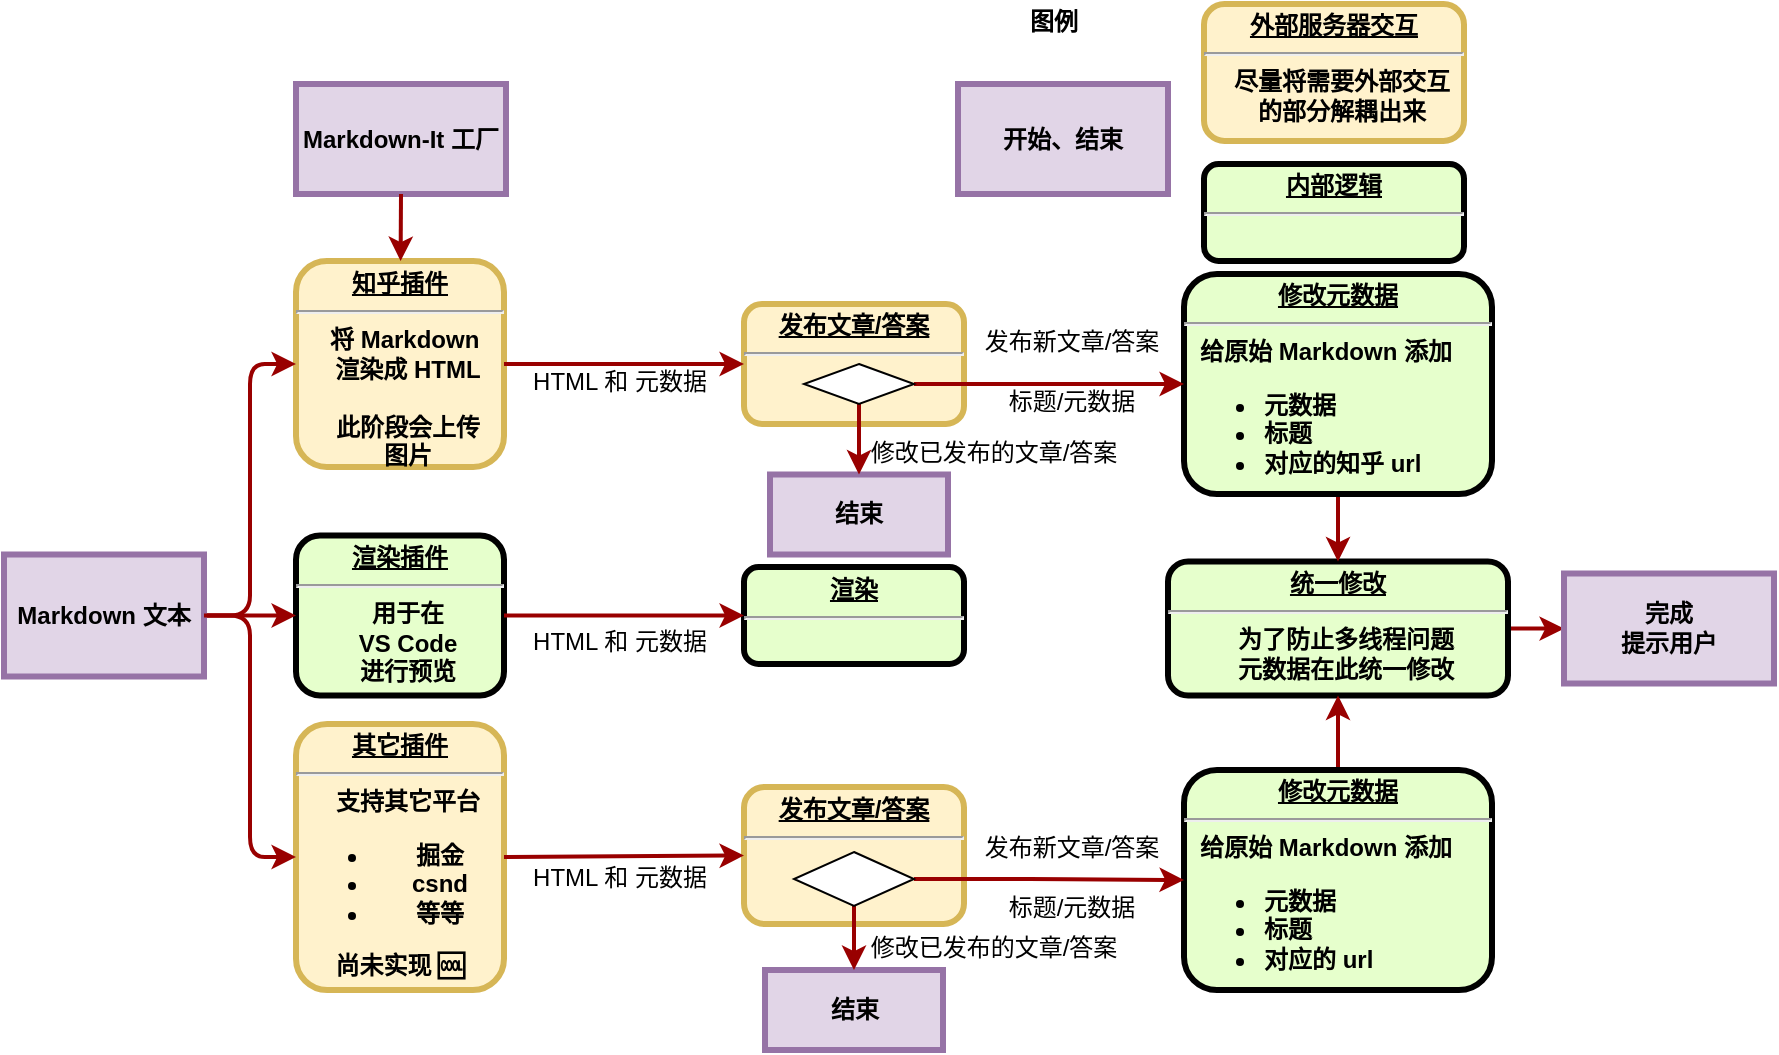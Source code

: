 <mxfile version="14.9.6" type="device" pages="3"><diagram name="WPL/s flow" id="c7558073-3199-34d8-9f00-42111426c3f3"><mxGraphModel dx="981" dy="574" grid="1" gridSize="10" guides="1" tooltips="1" connect="1" arrows="1" fold="1" page="1" pageScale="1" pageWidth="826" pageHeight="1169" background="none" math="0" shadow="0"><root><mxCell id="0"/><mxCell id="1" parent="0"/><mxCell id="2" value="&lt;p style=&quot;margin: 0px ; margin-top: 4px ; text-align: center ; text-decoration: underline&quot;&gt;&lt;strong&gt;知乎插件&lt;/strong&gt;&lt;/p&gt;&lt;hr&gt;&lt;p style=&quot;margin: 0px ; margin-left: 8px&quot;&gt;将 Markdown&amp;nbsp;&lt;/p&gt;&lt;p style=&quot;margin: 0px ; margin-left: 8px&quot;&gt;渲染成 HTML&lt;/p&gt;&lt;p style=&quot;margin: 0px ; margin-left: 8px&quot;&gt;&lt;br&gt;&lt;/p&gt;&lt;p style=&quot;margin: 0px ; margin-left: 8px&quot;&gt;此阶段会上传&lt;/p&gt;&lt;p style=&quot;margin: 0px ; margin-left: 8px&quot;&gt;图片&lt;/p&gt;" style="verticalAlign=middle;align=center;overflow=fill;fontSize=12;fontFamily=Helvetica;html=1;rounded=1;fontStyle=1;strokeWidth=3;fillColor=#fff2cc;strokeColor=#d6b656;" parent="1" vertex="1"><mxGeometry x="236" y="218.5" width="104" height="103" as="geometry"/></mxCell><mxCell id="6" value="&lt;p style=&quot;margin: 0px ; margin-top: 4px ; text-align: center ; text-decoration: underline&quot;&gt;发布文章/答案&lt;/p&gt;&lt;hr&gt;&lt;p style=&quot;margin: 0px ; margin-left: 8px&quot;&gt;&lt;br&gt;&lt;/p&gt;" style="verticalAlign=middle;align=center;overflow=fill;fontSize=12;fontFamily=Helvetica;html=1;rounded=1;fontStyle=1;strokeWidth=3;fillColor=#fff2cc;strokeColor=#d6b656;" parent="1" vertex="1"><mxGeometry x="460" y="240" width="110" height="60" as="geometry"/></mxCell><mxCell id="8oTUPp8r7FNfOzQBc3mZ-105" value="" style="edgeStyle=orthogonalEdgeStyle;rounded=1;orthogonalLoop=1;jettySize=auto;html=1;strokeColor=#990000;strokeWidth=2;" edge="1" parent="1" source="8" target="8oTUPp8r7FNfOzQBc3mZ-104"><mxGeometry relative="1" as="geometry"/></mxCell><mxCell id="8" value="&lt;p style=&quot;margin: 0px ; margin-top: 4px ; text-align: center ; text-decoration: underline&quot;&gt;&lt;strong&gt;统一修改&lt;/strong&gt;&lt;/p&gt;&lt;hr&gt;&lt;p style=&quot;margin: 0px ; margin-left: 8px&quot;&gt;为了防止多线程问题&lt;/p&gt;&lt;p style=&quot;margin: 0px ; margin-left: 8px&quot;&gt;元数据在此统一修改&lt;/p&gt;" style="verticalAlign=middle;align=center;overflow=fill;fontSize=12;fontFamily=Helvetica;html=1;rounded=1;fontStyle=1;strokeWidth=3;fillColor=#E6FFCC" parent="1" vertex="1"><mxGeometry x="672" y="368.75" width="170" height="67" as="geometry"/></mxCell><mxCell id="14" value="Markdown-It 工厂" style="whiteSpace=wrap;align=center;verticalAlign=middle;fontStyle=1;strokeWidth=3;fillColor=#e1d5e7;strokeColor=#9673a6;" parent="1" vertex="1"><mxGeometry x="236" y="130" width="105" height="55" as="geometry"/></mxCell><mxCell id="15" value="结束" style="whiteSpace=wrap;align=center;verticalAlign=middle;fontStyle=1;strokeWidth=3;fillColor=#e1d5e7;strokeColor=#9673a6;" parent="1" vertex="1"><mxGeometry x="473" y="325.25" width="89" height="40" as="geometry"/></mxCell><mxCell id="36" value="" style="edgeStyle=none;noEdgeStyle=1;strokeColor=#990000;strokeWidth=2;exitX=0.5;exitY=1;exitDx=0;exitDy=0;" parent="1" source="14" target="2" edge="1"><mxGeometry width="100" height="100" relative="1" as="geometry"><mxPoint x="291" y="137" as="sourcePoint"/><mxPoint x="120" y="101" as="targetPoint"/></mxGeometry></mxCell><mxCell id="64" value="HTML 和 元数据" style="text;spacingTop=-5;align=center" parent="1" vertex="1"><mxGeometry x="383.0" y="270.0" width="30" height="20" as="geometry"/></mxCell><mxCell id="LNUQcS5lSo0pvoZ85k0o-97" value="" style="edgeStyle=none;noEdgeStyle=1;strokeColor=#990000;strokeWidth=2;exitX=1;exitY=0.5;exitDx=0;exitDy=0;entryX=0;entryY=0.5;entryDx=0;entryDy=0;" edge="1" parent="1" source="2" target="6"><mxGeometry width="100" height="100" relative="1" as="geometry"><mxPoint x="301" y="147" as="sourcePoint"/><mxPoint x="301" y="197" as="targetPoint"/></mxGeometry></mxCell><mxCell id="8oTUPp8r7FNfOzQBc3mZ-96" value="" style="edgeStyle=orthogonalEdgeStyle;rounded=1;orthogonalLoop=1;jettySize=auto;html=1;strokeColor=#990000;strokeWidth=2;" edge="1" parent="1" source="LNUQcS5lSo0pvoZ85k0o-100" target="8"><mxGeometry relative="1" as="geometry"/></mxCell><mxCell id="LNUQcS5lSo0pvoZ85k0o-100" value="&lt;p style=&quot;margin: 0px ; margin-top: 4px ; text-align: center ; text-decoration: underline&quot;&gt;&lt;strong&gt;修改元数据&lt;/strong&gt;&lt;/p&gt;&lt;hr&gt;&lt;p style=&quot;text-align: left ; margin: 0px 0px 0px 8px&quot;&gt;给原始 Markdown 添加&lt;/p&gt;&lt;p style=&quot;margin: 0px 0px 0px 8px&quot;&gt;&lt;/p&gt;&lt;ul&gt;&lt;li style=&quot;text-align: left&quot;&gt;元数据&lt;/li&gt;&lt;li style=&quot;text-align: left&quot;&gt;标题&lt;/li&gt;&lt;li style=&quot;text-align: left&quot;&gt;对应的知乎 url&lt;/li&gt;&lt;/ul&gt;&lt;p&gt;&lt;/p&gt;" style="verticalAlign=middle;align=center;overflow=fill;fontSize=12;fontFamily=Helvetica;html=1;rounded=1;fontStyle=1;strokeWidth=3;fillColor=#E6FFCC" vertex="1" parent="1"><mxGeometry x="680" y="225" width="154" height="110" as="geometry"/></mxCell><mxCell id="LNUQcS5lSo0pvoZ85k0o-101" value="修改已发布的文章/答案" style="text;spacingTop=-5;align=center" vertex="1" parent="1"><mxGeometry x="570.0" y="305.25" width="30" height="20" as="geometry"/></mxCell><mxCell id="LNUQcS5lSo0pvoZ85k0o-104" value="" style="edgeStyle=orthogonalEdgeStyle;rounded=1;orthogonalLoop=1;jettySize=auto;html=1;strokeColor=#990000;strokeWidth=2;" edge="1" parent="1" source="LNUQcS5lSo0pvoZ85k0o-103" target="LNUQcS5lSo0pvoZ85k0o-100"><mxGeometry relative="1" as="geometry"/></mxCell><mxCell id="8oTUPp8r7FNfOzQBc3mZ-103" style="edgeStyle=orthogonalEdgeStyle;rounded=1;orthogonalLoop=1;jettySize=auto;html=1;entryX=0.5;entryY=0;entryDx=0;entryDy=0;strokeColor=#990000;strokeWidth=2;" edge="1" parent="1" source="LNUQcS5lSo0pvoZ85k0o-103" target="15"><mxGeometry relative="1" as="geometry"/></mxCell><mxCell id="LNUQcS5lSo0pvoZ85k0o-103" value="" style="shape=rhombus;html=1;dashed=0;whitespace=wrap;perimeter=rhombusPerimeter;" vertex="1" parent="1"><mxGeometry x="490" y="270" width="55" height="20" as="geometry"/></mxCell><mxCell id="LNUQcS5lSo0pvoZ85k0o-107" value="发布新文章/答案" style="text;spacingTop=-5;align=center" vertex="1" parent="1"><mxGeometry x="609.0" y="250.0" width="30" height="20" as="geometry"/></mxCell><mxCell id="LNUQcS5lSo0pvoZ85k0o-108" value="标题/元数据" style="text;spacingTop=-5;align=center" vertex="1" parent="1"><mxGeometry x="609.0" y="280.0" width="30" height="20" as="geometry"/></mxCell><mxCell id="8oTUPp8r7FNfOzQBc3mZ-64" value="&lt;p style=&quot;margin: 0px ; margin-top: 4px ; text-align: center ; text-decoration: underline&quot;&gt;&lt;strong&gt;其它插件&lt;/strong&gt;&lt;/p&gt;&lt;hr&gt;&lt;p style=&quot;margin: 0px ; margin-left: 8px&quot;&gt;支持其它平台&lt;/p&gt;&lt;p style=&quot;margin: 0px ; margin-left: 8px&quot;&gt;&lt;ul&gt;&lt;li&gt;掘金&lt;/li&gt;&lt;li&gt;csnd&lt;/li&gt;&lt;li&gt;等等&lt;/li&gt;&lt;/ul&gt;&lt;div&gt;尚未实现 🆒&lt;/div&gt;&lt;/p&gt;" style="verticalAlign=middle;align=center;overflow=fill;fontSize=12;fontFamily=Helvetica;html=1;rounded=1;fontStyle=1;strokeWidth=3;fillColor=#fff2cc;strokeColor=#d6b656;" vertex="1" parent="1"><mxGeometry x="236" y="450" width="104" height="133" as="geometry"/></mxCell><mxCell id="8oTUPp8r7FNfOzQBc3mZ-66" value="&lt;p style=&quot;margin: 0px ; margin-top: 4px ; text-align: center ; text-decoration: underline&quot;&gt;发布文章/答案&lt;/p&gt;&lt;hr&gt;&lt;p style=&quot;margin: 0px ; margin-left: 8px&quot;&gt;&lt;br&gt;&lt;/p&gt;" style="verticalAlign=middle;align=center;overflow=fill;fontSize=12;fontFamily=Helvetica;html=1;rounded=1;fontStyle=1;strokeWidth=3;fillColor=#fff2cc;strokeColor=#d6b656;" vertex="1" parent="1"><mxGeometry x="460" y="481.5" width="110" height="68.5" as="geometry"/></mxCell><mxCell id="8oTUPp8r7FNfOzQBc3mZ-68" value="结束" style="whiteSpace=wrap;align=center;verticalAlign=middle;fontStyle=1;strokeWidth=3;fillColor=#e1d5e7;strokeColor=#9673a6;" vertex="1" parent="1"><mxGeometry x="470.5" y="573" width="89" height="40" as="geometry"/></mxCell><mxCell id="8oTUPp8r7FNfOzQBc3mZ-71" value="HTML 和 元数据" style="text;spacingTop=-5;align=center" vertex="1" parent="1"><mxGeometry x="383.0" y="518.0" width="30" height="20" as="geometry"/></mxCell><mxCell id="8oTUPp8r7FNfOzQBc3mZ-72" value="" style="edgeStyle=none;noEdgeStyle=1;strokeColor=#990000;strokeWidth=2;exitX=1;exitY=0.5;exitDx=0;exitDy=0;entryX=0;entryY=0.5;entryDx=0;entryDy=0;" edge="1" parent="1" source="8oTUPp8r7FNfOzQBc3mZ-64" target="8oTUPp8r7FNfOzQBc3mZ-66"><mxGeometry width="100" height="100" relative="1" as="geometry"><mxPoint x="301" y="410" as="sourcePoint"/><mxPoint x="301" y="460" as="targetPoint"/></mxGeometry></mxCell><mxCell id="8oTUPp8r7FNfOzQBc3mZ-97" value="" style="edgeStyle=orthogonalEdgeStyle;rounded=1;orthogonalLoop=1;jettySize=auto;html=1;strokeColor=#990000;strokeWidth=2;" edge="1" parent="1" source="8oTUPp8r7FNfOzQBc3mZ-73" target="8"><mxGeometry relative="1" as="geometry"/></mxCell><mxCell id="8oTUPp8r7FNfOzQBc3mZ-73" value="&lt;p style=&quot;margin: 0px ; margin-top: 4px ; text-align: center ; text-decoration: underline&quot;&gt;&lt;strong&gt;修改元数据&lt;/strong&gt;&lt;/p&gt;&lt;hr&gt;&lt;p style=&quot;text-align: left ; margin: 0px 0px 0px 8px&quot;&gt;给原始 Markdown 添加&lt;/p&gt;&lt;p style=&quot;margin: 0px 0px 0px 8px&quot;&gt;&lt;/p&gt;&lt;ul&gt;&lt;li style=&quot;text-align: left&quot;&gt;元数据&lt;/li&gt;&lt;li style=&quot;text-align: left&quot;&gt;标题&lt;/li&gt;&lt;li style=&quot;text-align: left&quot;&gt;对应的 url&lt;/li&gt;&lt;/ul&gt;&lt;p&gt;&lt;/p&gt;" style="verticalAlign=middle;align=center;overflow=fill;fontSize=12;fontFamily=Helvetica;html=1;rounded=1;fontStyle=1;strokeWidth=3;fillColor=#E6FFCC" vertex="1" parent="1"><mxGeometry x="680" y="473" width="154" height="110" as="geometry"/></mxCell><mxCell id="8oTUPp8r7FNfOzQBc3mZ-74" value="修改已发布的文章/答案" style="text;spacingTop=-5;align=center" vertex="1" parent="1"><mxGeometry x="570.0" y="553.0" width="30" height="20" as="geometry"/></mxCell><mxCell id="8oTUPp8r7FNfOzQBc3mZ-75" value="" style="edgeStyle=orthogonalEdgeStyle;rounded=1;orthogonalLoop=1;jettySize=auto;html=1;strokeColor=#990000;strokeWidth=2;" edge="1" parent="1" source="8oTUPp8r7FNfOzQBc3mZ-77" target="8oTUPp8r7FNfOzQBc3mZ-73"><mxGeometry relative="1" as="geometry"/></mxCell><mxCell id="8oTUPp8r7FNfOzQBc3mZ-76" value="" style="edgeStyle=orthogonalEdgeStyle;rounded=1;orthogonalLoop=1;jettySize=auto;html=1;strokeColor=#990000;strokeWidth=2;" edge="1" parent="1" source="8oTUPp8r7FNfOzQBc3mZ-77" target="8oTUPp8r7FNfOzQBc3mZ-68"><mxGeometry relative="1" as="geometry"/></mxCell><mxCell id="8oTUPp8r7FNfOzQBc3mZ-77" value="" style="shape=rhombus;html=1;dashed=0;whitespace=wrap;perimeter=rhombusPerimeter;" vertex="1" parent="1"><mxGeometry x="485" y="514" width="60" height="27" as="geometry"/></mxCell><mxCell id="8oTUPp8r7FNfOzQBc3mZ-78" value="发布新文章/答案" style="text;spacingTop=-5;align=center" vertex="1" parent="1"><mxGeometry x="609.0" y="503.0" width="30" height="20" as="geometry"/></mxCell><mxCell id="8oTUPp8r7FNfOzQBc3mZ-79" value="标题/元数据" style="text;spacingTop=-5;align=center" vertex="1" parent="1"><mxGeometry x="609.0" y="533.0" width="30" height="20" as="geometry"/></mxCell><mxCell id="8oTUPp8r7FNfOzQBc3mZ-82" value="&lt;p style=&quot;margin: 0px ; margin-top: 4px ; text-align: center ; text-decoration: underline&quot;&gt;&lt;strong&gt;渲染插件&lt;/strong&gt;&lt;/p&gt;&lt;hr&gt;&lt;p style=&quot;margin: 0px ; margin-left: 8px&quot;&gt;用于在&lt;/p&gt;&lt;p style=&quot;margin: 0px ; margin-left: 8px&quot;&gt;VS Code&lt;/p&gt;&lt;p style=&quot;margin: 0px ; margin-left: 8px&quot;&gt;进行预览&lt;/p&gt;&lt;p&gt;&lt;/p&gt;" style="verticalAlign=middle;align=center;overflow=fill;fontSize=12;fontFamily=Helvetica;html=1;rounded=1;fontStyle=1;strokeWidth=3;fillColor=#E6FFCC" vertex="1" parent="1"><mxGeometry x="236" y="355.75" width="104" height="80" as="geometry"/></mxCell><mxCell id="8oTUPp8r7FNfOzQBc3mZ-98" style="edgeStyle=orthogonalEdgeStyle;rounded=1;orthogonalLoop=1;jettySize=auto;html=1;entryX=0;entryY=0.5;entryDx=0;entryDy=0;strokeColor=#990000;strokeWidth=2;" edge="1" parent="1" source="8oTUPp8r7FNfOzQBc3mZ-83" target="2"><mxGeometry relative="1" as="geometry"/></mxCell><mxCell id="8oTUPp8r7FNfOzQBc3mZ-99" style="edgeStyle=orthogonalEdgeStyle;rounded=1;orthogonalLoop=1;jettySize=auto;html=1;entryX=0;entryY=0.5;entryDx=0;entryDy=0;strokeColor=#990000;strokeWidth=2;" edge="1" parent="1" source="8oTUPp8r7FNfOzQBc3mZ-83" target="8oTUPp8r7FNfOzQBc3mZ-64"><mxGeometry relative="1" as="geometry"/></mxCell><mxCell id="8oTUPp8r7FNfOzQBc3mZ-83" value="Markdown 文本" style="whiteSpace=wrap;align=center;verticalAlign=middle;fontStyle=1;strokeWidth=3;fillColor=#e1d5e7;strokeColor=#9673a6;" vertex="1" parent="1"><mxGeometry x="90" y="365.25" width="100" height="61" as="geometry"/></mxCell><mxCell id="8oTUPp8r7FNfOzQBc3mZ-84" value="&lt;p style=&quot;margin: 0px ; margin-top: 4px ; text-align: center ; text-decoration: underline&quot;&gt;渲染&lt;/p&gt;&lt;hr&gt;&lt;p style=&quot;margin: 0px ; margin-left: 8px&quot;&gt;&lt;br&gt;&lt;/p&gt;" style="verticalAlign=middle;align=center;overflow=fill;fontSize=12;fontFamily=Helvetica;html=1;rounded=1;fontStyle=1;strokeWidth=3;fillColor=#E6FFCC" vertex="1" parent="1"><mxGeometry x="460" y="371.5" width="110" height="48.5" as="geometry"/></mxCell><mxCell id="8oTUPp8r7FNfOzQBc3mZ-86" value="" style="edgeStyle=none;noEdgeStyle=1;strokeColor=#990000;strokeWidth=2" edge="1" parent="1" source="8oTUPp8r7FNfOzQBc3mZ-83" target="8oTUPp8r7FNfOzQBc3mZ-82"><mxGeometry width="100" height="100" relative="1" as="geometry"><mxPoint x="280" y="304" as="sourcePoint"/><mxPoint x="380" y="204" as="targetPoint"/></mxGeometry></mxCell><mxCell id="8oTUPp8r7FNfOzQBc3mZ-87" value="HTML 和 元数据" style="text;spacingTop=-5;align=center" vertex="1" parent="1"><mxGeometry x="383.0" y="400.0" width="30" height="20" as="geometry"/></mxCell><mxCell id="8oTUPp8r7FNfOzQBc3mZ-88" value="" style="edgeStyle=none;noEdgeStyle=1;strokeColor=#990000;strokeWidth=2;exitX=1;exitY=0.5;exitDx=0;exitDy=0;entryX=0;entryY=0.5;entryDx=0;entryDy=0;" edge="1" parent="1" source="8oTUPp8r7FNfOzQBc3mZ-82" target="8oTUPp8r7FNfOzQBc3mZ-84"><mxGeometry width="100" height="100" relative="1" as="geometry"><mxPoint x="301" y="310" as="sourcePoint"/><mxPoint x="301" y="360" as="targetPoint"/></mxGeometry></mxCell><mxCell id="8oTUPp8r7FNfOzQBc3mZ-104" value="完成&#10;提示用户" style="whiteSpace=wrap;align=center;verticalAlign=middle;fontStyle=1;strokeWidth=3;fillColor=#e1d5e7;strokeColor=#9673a6;" vertex="1" parent="1"><mxGeometry x="870" y="374.75" width="105" height="55" as="geometry"/></mxCell><mxCell id="8oTUPp8r7FNfOzQBc3mZ-106" value="&lt;p style=&quot;margin: 0px ; margin-top: 4px ; text-align: center ; text-decoration: underline&quot;&gt;外部服务器交互&lt;/p&gt;&lt;hr&gt;&lt;p style=&quot;margin: 0px ; margin-left: 8px&quot;&gt;尽量将需要外部交互&lt;/p&gt;&lt;p style=&quot;margin: 0px ; margin-left: 8px&quot;&gt;的部分解耦出来&lt;/p&gt;" style="verticalAlign=middle;align=center;overflow=fill;fontSize=12;fontFamily=Helvetica;html=1;rounded=1;fontStyle=1;strokeWidth=3;fillColor=#fff2cc;strokeColor=#d6b656;" vertex="1" parent="1"><mxGeometry x="690" y="90" width="130" height="68.5" as="geometry"/></mxCell><mxCell id="8oTUPp8r7FNfOzQBc3mZ-107" value="&lt;p style=&quot;margin: 0px ; margin-top: 4px ; text-align: center ; text-decoration: underline&quot;&gt;内部逻辑&lt;/p&gt;&lt;hr&gt;&lt;p style=&quot;margin: 0px ; margin-left: 8px&quot;&gt;&lt;br&gt;&lt;/p&gt;" style="verticalAlign=middle;align=center;overflow=fill;fontSize=12;fontFamily=Helvetica;html=1;rounded=1;fontStyle=1;strokeWidth=3;fillColor=#E6FFCC" vertex="1" parent="1"><mxGeometry x="690" y="170" width="130" height="48.5" as="geometry"/></mxCell><mxCell id="8oTUPp8r7FNfOzQBc3mZ-108" value="开始、结束" style="whiteSpace=wrap;align=center;verticalAlign=middle;fontStyle=1;strokeWidth=3;fillColor=#e1d5e7;strokeColor=#9673a6;" vertex="1" parent="1"><mxGeometry x="567" y="130" width="105" height="55" as="geometry"/></mxCell><mxCell id="8oTUPp8r7FNfOzQBc3mZ-109" value="图例" style="text;spacingTop=-5;align=center;fontStyle=1" vertex="1" parent="1"><mxGeometry x="600.0" y="90.0" width="30" height="20" as="geometry"/></mxCell></root></mxGraphModel></diagram><diagram id="Mb5MOP-skpLrE-Py__G1" name="知乎发布流程"><mxGraphModel dx="1185" dy="693" grid="1" gridSize="10" guides="1" tooltips="1" connect="1" arrows="1" fold="1" page="1" pageScale="1" pageWidth="827" pageHeight="1169" math="0" shadow="0"><root><mxCell id="eB4VcBQG6IPMzQzoVAzA-0"/><mxCell id="eB4VcBQG6IPMzQzoVAzA-1" parent="eB4VcBQG6IPMzQzoVAzA-0"/><mxCell id="a2oMcKQwDfX1-CDRdkad-2" style="edgeStyle=orthogonalEdgeStyle;rounded=0;html=1;labelBackgroundColor=none;startSize=5;endArrow=classicThin;endFill=1;endSize=5;jettySize=auto;orthogonalLoop=1;strokeWidth=1;fontFamily=Verdana;fontSize=8" edge="1" parent="eB4VcBQG6IPMzQzoVAzA-1" source="a2oMcKQwDfX1-CDRdkad-3" target="a2oMcKQwDfX1-CDRdkad-6"><mxGeometry relative="1" as="geometry"/></mxCell><mxCell id="M69ga-RD3MHopoSU-owi-1" value="" style="edgeStyle=orthogonalEdgeStyle;rounded=1;orthogonalLoop=1;jettySize=auto;html=1;strokeColor=#990000;strokeWidth=2;" edge="1" parent="eB4VcBQG6IPMzQzoVAzA-1" source="a2oMcKQwDfX1-CDRdkad-3" target="M69ga-RD3MHopoSU-owi-0"><mxGeometry relative="1" as="geometry"/></mxCell><mxCell id="a2oMcKQwDfX1-CDRdkad-3" value="&lt;span style=&quot;font-family: &amp;#34;helvetica&amp;#34; ; font-size: 12px&quot;&gt;渲染 Markdown 得到&lt;/span&gt;&lt;br style=&quot;font-family: &amp;#34;helvetica&amp;#34; ; font-size: 12px&quot;&gt;&lt;ul style=&quot;font-family: &amp;#34;helvetica&amp;#34; ; font-size: 12px&quot;&gt;&lt;li&gt;HTML&lt;/li&gt;&lt;li&gt;元信息&lt;/li&gt;&lt;/ul&gt;" style="rounded=0;whiteSpace=wrap;html=1;shadow=1;labelBackgroundColor=none;strokeWidth=1;fontFamily=Verdana;fontSize=8;align=center;" vertex="1" parent="eB4VcBQG6IPMzQzoVAzA-1"><mxGeometry x="190" y="134" width="120" height="70" as="geometry"/></mxCell><mxCell id="a2oMcKQwDfX1-CDRdkad-4" value="没有" style="edgeStyle=orthogonalEdgeStyle;rounded=0;html=1;labelBackgroundColor=none;startSize=5;endArrow=classicThin;endFill=1;endSize=5;jettySize=auto;orthogonalLoop=1;strokeWidth=1;fontFamily=Verdana;fontSize=8;entryX=0.5;entryY=1;entryDx=0;entryDy=0;" edge="1" parent="eB4VcBQG6IPMzQzoVAzA-1" source="a2oMcKQwDfX1-CDRdkad-6" target="2P6Pgx8uH5-2c68JScNE-1"><mxGeometry x="-0.799" y="10" relative="1" as="geometry"><mxPoint as="offset"/><mxPoint x="390" y="250" as="targetPoint"/></mxGeometry></mxCell><mxCell id="a2oMcKQwDfX1-CDRdkad-5" value="有" style="edgeStyle=orthogonalEdgeStyle;rounded=0;html=1;labelBackgroundColor=none;startSize=5;endArrow=classicThin;endFill=1;endSize=5;jettySize=auto;orthogonalLoop=1;strokeWidth=1;fontFamily=Verdana;fontSize=8" edge="1" parent="eB4VcBQG6IPMzQzoVAzA-1" source="a2oMcKQwDfX1-CDRdkad-6"><mxGeometry x="-0.5" y="10" relative="1" as="geometry"><mxPoint as="offset"/><mxPoint x="250" y="320" as="targetPoint"/></mxGeometry></mxCell><mxCell id="a2oMcKQwDfX1-CDRdkad-6" value="元信息" style="rhombus;whiteSpace=wrap;html=1;rounded=0;shadow=1;labelBackgroundColor=none;strokeWidth=1;fontFamily=Verdana;fontSize=8;align=center;" vertex="1" parent="eB4VcBQG6IPMzQzoVAzA-1"><mxGeometry x="200" y="220" width="100" height="60" as="geometry"/></mxCell><mxCell id="a2oMcKQwDfX1-CDRdkad-12" style="edgeStyle=orthogonalEdgeStyle;rounded=0;html=1;labelBackgroundColor=none;startSize=5;endArrow=classicThin;endFill=1;endSize=5;jettySize=auto;orthogonalLoop=1;strokeWidth=1;fontFamily=Verdana;fontSize=8;exitX=0;exitY=0.5;exitDx=0;exitDy=0;entryX=0.5;entryY=0;entryDx=0;entryDy=0;" edge="1" parent="eB4VcBQG6IPMzQzoVAzA-1" source="M69ga-RD3MHopoSU-owi-2" target="M69ga-RD3MHopoSU-owi-5"><mxGeometry relative="1" as="geometry"><mxPoint x="250" y="360" as="sourcePoint"/><mxPoint x="130.029" y="360" as="targetPoint"/><Array as="points"><mxPoint x="180" y="330"/></Array></mxGeometry></mxCell><mxCell id="M69ga-RD3MHopoSU-owi-4" value="文章" style="edgeLabel;html=1;align=center;verticalAlign=middle;resizable=0;points=[];" vertex="1" connectable="0" parent="a2oMcKQwDfX1-CDRdkad-12"><mxGeometry x="-0.717" y="2" relative="1" as="geometry"><mxPoint y="-12" as="offset"/></mxGeometry></mxCell><mxCell id="2P6Pgx8uH5-2c68JScNE-0" value="" style="edgeStyle=orthogonalEdgeStyle;rounded=0;orthogonalLoop=1;jettySize=auto;html=1;" edge="1" parent="eB4VcBQG6IPMzQzoVAzA-1" source="QN9H4xHES_u8P9xN__KB-0" target="a2oMcKQwDfX1-CDRdkad-3"><mxGeometry relative="1" as="geometry"/></mxCell><mxCell id="QN9H4xHES_u8P9xN__KB-0" value="开始" style="shape=mxgraph.flowchart.terminator;strokeWidth=2;gradientColor=none;gradientDirection=north;fontStyle=0;html=1;" vertex="1" parent="eB4VcBQG6IPMzQzoVAzA-1"><mxGeometry x="190" y="74" width="120" height="30" as="geometry"/></mxCell><mxCell id="2P6Pgx8uH5-2c68JScNE-3" style="edgeStyle=orthogonalEdgeStyle;rounded=0;orthogonalLoop=1;jettySize=auto;html=1;entryX=0.5;entryY=0;entryDx=0;entryDy=0;" edge="1" parent="eB4VcBQG6IPMzQzoVAzA-1" source="2P6Pgx8uH5-2c68JScNE-1" target="a2oMcKQwDfX1-CDRdkad-3"><mxGeometry relative="1" as="geometry"><Array as="points"><mxPoint x="414" y="114"/><mxPoint x="250" y="114"/></Array></mxGeometry></mxCell><mxCell id="2P6Pgx8uH5-2c68JScNE-1" value="&lt;span style=&quot;font-family: &amp;#34;helvetica&amp;#34; ; font-size: 12px&quot;&gt;插入元信息模板&lt;/span&gt;&lt;br style=&quot;font-family: &amp;#34;helvetica&amp;#34; ; font-size: 12px&quot;&gt;&lt;span style=&quot;font-family: &amp;#34;helvetica&amp;#34; ; font-size: 12px&quot;&gt;提示用户输入元信息&lt;/span&gt;" style="whiteSpace=wrap;html=1;rounded=0;shadow=1;labelBackgroundColor=none;strokeWidth=1;fontFamily=Verdana;fontSize=8;align=center;" vertex="1" parent="eB4VcBQG6IPMzQzoVAzA-1"><mxGeometry x="354" y="149" width="120" height="40" as="geometry"/></mxCell><mxCell id="M69ga-RD3MHopoSU-owi-0" value="上传图片" style="shape=mxgraph.flowchart.paper_tape;strokeWidth=2;gradientDirection=north;fontStyle=0;html=1;fillColor=#fff2cc;strokeColor=#d6b656;" vertex="1" parent="eB4VcBQG6IPMzQzoVAzA-1"><mxGeometry x="100" y="146.25" width="60" height="45.5" as="geometry"/></mxCell><mxCell id="3JyHBvnaQQvU2zFK5MB6-6" style="edgeStyle=orthogonalEdgeStyle;rounded=0;orthogonalLoop=1;jettySize=auto;html=1;entryX=0.5;entryY=0;entryDx=0;entryDy=0;" edge="1" parent="eB4VcBQG6IPMzQzoVAzA-1" source="M69ga-RD3MHopoSU-owi-2" target="3JyHBvnaQQvU2zFK5MB6-5"><mxGeometry relative="1" as="geometry"><Array as="points"><mxPoint x="330" y="330"/></Array></mxGeometry></mxCell><mxCell id="3JyHBvnaQQvU2zFK5MB6-7" value="回答" style="edgeLabel;html=1;align=center;verticalAlign=middle;resizable=0;points=[];" vertex="1" connectable="0" parent="3JyHBvnaQQvU2zFK5MB6-6"><mxGeometry x="-0.627" y="-1" relative="1" as="geometry"><mxPoint x="1" y="-11" as="offset"/></mxGeometry></mxCell><mxCell id="M69ga-RD3MHopoSU-owi-2" value="文章还是回答" style="rhombus;whiteSpace=wrap;html=1;rounded=0;shadow=1;labelBackgroundColor=none;strokeWidth=1;fontFamily=Verdana;fontSize=8;align=center;" vertex="1" parent="eB4VcBQG6IPMzQzoVAzA-1"><mxGeometry x="200" y="300" width="100" height="60" as="geometry"/></mxCell><mxCell id="M69ga-RD3MHopoSU-owi-7" style="edgeStyle=orthogonalEdgeStyle;rounded=0;orthogonalLoop=1;jettySize=auto;html=1;entryX=0.5;entryY=0;entryDx=0;entryDy=0;exitX=0;exitY=0.5;exitDx=0;exitDy=0;" edge="1" parent="eB4VcBQG6IPMzQzoVAzA-1" source="M69ga-RD3MHopoSU-owi-5" target="M69ga-RD3MHopoSU-owi-6"><mxGeometry relative="1" as="geometry"/></mxCell><mxCell id="3JyHBvnaQQvU2zFK5MB6-0" value="无" style="edgeLabel;html=1;align=center;verticalAlign=middle;resizable=0;points=[];" vertex="1" connectable="0" parent="M69ga-RD3MHopoSU-owi-7"><mxGeometry x="-0.781" relative="1" as="geometry"><mxPoint as="offset"/></mxGeometry></mxCell><mxCell id="M69ga-RD3MHopoSU-owi-9" value="" style="edgeStyle=orthogonalEdgeStyle;rounded=0;orthogonalLoop=1;jettySize=auto;html=1;" edge="1" parent="eB4VcBQG6IPMzQzoVAzA-1" source="M69ga-RD3MHopoSU-owi-5" target="M69ga-RD3MHopoSU-owi-8"><mxGeometry relative="1" as="geometry"/></mxCell><mxCell id="3JyHBvnaQQvU2zFK5MB6-1" value="有" style="edgeLabel;html=1;align=center;verticalAlign=middle;resizable=0;points=[];" vertex="1" connectable="0" parent="M69ga-RD3MHopoSU-owi-9"><mxGeometry x="-0.787" y="1" relative="1" as="geometry"><mxPoint as="offset"/></mxGeometry></mxCell><mxCell id="M69ga-RD3MHopoSU-owi-5" value="标题？" style="rhombus;whiteSpace=wrap;html=1;rounded=0;shadow=1;labelBackgroundColor=none;strokeWidth=1;fontFamily=Verdana;fontSize=8;align=center;" vertex="1" parent="eB4VcBQG6IPMzQzoVAzA-1"><mxGeometry x="130" y="350" width="100" height="60" as="geometry"/></mxCell><mxCell id="M69ga-RD3MHopoSU-owi-10" style="edgeStyle=orthogonalEdgeStyle;rounded=0;orthogonalLoop=1;jettySize=auto;html=1;exitX=1;exitY=0.5;exitDx=0;exitDy=0;entryX=0.5;entryY=0;entryDx=0;entryDy=0;" edge="1" parent="eB4VcBQG6IPMzQzoVAzA-1" source="M69ga-RD3MHopoSU-owi-6" target="M69ga-RD3MHopoSU-owi-8"><mxGeometry relative="1" as="geometry"/></mxCell><mxCell id="3JyHBvnaQQvU2zFK5MB6-14" style="edgeStyle=orthogonalEdgeStyle;rounded=1;orthogonalLoop=1;jettySize=auto;html=1;entryX=0.5;entryY=0.91;entryDx=0;entryDy=0;entryPerimeter=0;exitX=0.188;exitY=-0.011;exitDx=0;exitDy=0;exitPerimeter=0;strokeColor=#990000;strokeWidth=2;" edge="1" parent="eB4VcBQG6IPMzQzoVAzA-1" source="M69ga-RD3MHopoSU-owi-6" target="3JyHBvnaQQvU2zFK5MB6-13"><mxGeometry relative="1" as="geometry"><Array as="points"><mxPoint x="85" y="400"/><mxPoint x="85" y="400"/></Array></mxGeometry></mxCell><mxCell id="M69ga-RD3MHopoSU-owi-6" value="&lt;span&gt;让输入标题&lt;/span&gt;" style="whiteSpace=wrap;html=1;rounded=0;shadow=1;labelBackgroundColor=none;strokeWidth=1;fontFamily=Verdana;fontSize=8;align=center;" vertex="1" parent="eB4VcBQG6IPMzQzoVAzA-1"><mxGeometry x="70" y="410" width="80" height="30" as="geometry"/></mxCell><mxCell id="3JyHBvnaQQvU2zFK5MB6-11" value="" style="edgeStyle=orthogonalEdgeStyle;rounded=0;orthogonalLoop=1;jettySize=auto;html=1;" edge="1" parent="eB4VcBQG6IPMzQzoVAzA-1" source="M69ga-RD3MHopoSU-owi-8" target="3JyHBvnaQQvU2zFK5MB6-4"><mxGeometry relative="1" as="geometry"/></mxCell><mxCell id="M69ga-RD3MHopoSU-owi-8" value="上传题图" style="whiteSpace=wrap;html=1;rounded=0;shadow=1;labelBackgroundColor=none;strokeWidth=1;fontFamily=Verdana;fontSize=8;align=center;fillColor=#fff2cc;strokeColor=#d6b656;" vertex="1" parent="eB4VcBQG6IPMzQzoVAzA-1"><mxGeometry x="120" y="446" width="120" height="40" as="geometry"/></mxCell><mxCell id="3JyHBvnaQQvU2zFK5MB6-24" value="" style="edgeStyle=orthogonalEdgeStyle;rounded=1;orthogonalLoop=1;jettySize=auto;html=1;strokeColor=#990000;strokeWidth=2;" edge="1" parent="eB4VcBQG6IPMzQzoVAzA-1" source="M69ga-RD3MHopoSU-owi-11" target="3JyHBvnaQQvU2zFK5MB6-23"><mxGeometry relative="1" as="geometry"/></mxCell><mxCell id="M69ga-RD3MHopoSU-owi-11" value="上传新文章" style="whiteSpace=wrap;html=1;rounded=0;shadow=1;labelBackgroundColor=none;strokeWidth=1;fontFamily=Verdana;fontSize=8;align=center;spacing=6;fillColor=#fff2cc;strokeColor=#d6b656;" vertex="1" parent="eB4VcBQG6IPMzQzoVAzA-1"><mxGeometry x="150" y="596" width="60" height="20" as="geometry"/></mxCell><mxCell id="3JyHBvnaQQvU2zFK5MB6-26" value="" style="edgeStyle=orthogonalEdgeStyle;rounded=1;orthogonalLoop=1;jettySize=auto;html=1;entryX=0.5;entryY=0.09;entryDx=0;entryDy=0;entryPerimeter=0;strokeColor=#990000;strokeWidth=2;" edge="1" parent="eB4VcBQG6IPMzQzoVAzA-1" source="3JyHBvnaQQvU2zFK5MB6-2" target="3JyHBvnaQQvU2zFK5MB6-25"><mxGeometry relative="1" as="geometry"/></mxCell><mxCell id="3JyHBvnaQQvU2zFK5MB6-2" value="上传新回答" style="whiteSpace=wrap;html=1;rounded=0;shadow=1;labelBackgroundColor=none;strokeWidth=1;fontFamily=Verdana;fontSize=8;align=center;spacing=6;fillColor=#fff2cc;strokeColor=#d6b656;" vertex="1" parent="eB4VcBQG6IPMzQzoVAzA-1"><mxGeometry x="295" y="440" width="70" height="30" as="geometry"/></mxCell><mxCell id="3JyHBvnaQQvU2zFK5MB6-12" value="" style="edgeStyle=orthogonalEdgeStyle;rounded=0;orthogonalLoop=1;jettySize=auto;html=1;" edge="1" parent="eB4VcBQG6IPMzQzoVAzA-1" source="3JyHBvnaQQvU2zFK5MB6-4" target="M69ga-RD3MHopoSU-owi-11"><mxGeometry relative="1" as="geometry"/></mxCell><mxCell id="3JyHBvnaQQvU2zFK5MB6-20" value="新" style="edgeLabel;html=1;align=center;verticalAlign=middle;resizable=0;points=[];" vertex="1" connectable="0" parent="3JyHBvnaQQvU2zFK5MB6-12"><mxGeometry x="0.494" relative="1" as="geometry"><mxPoint y="-6" as="offset"/></mxGeometry></mxCell><mxCell id="3JyHBvnaQQvU2zFK5MB6-17" style="edgeStyle=orthogonalEdgeStyle;rounded=0;orthogonalLoop=1;jettySize=auto;html=1;entryX=0.5;entryY=0;entryDx=0;entryDy=0;" edge="1" parent="eB4VcBQG6IPMzQzoVAzA-1" source="3JyHBvnaQQvU2zFK5MB6-4" target="3JyHBvnaQQvU2zFK5MB6-15"><mxGeometry relative="1" as="geometry"><Array as="points"><mxPoint x="260" y="536"/></Array></mxGeometry></mxCell><mxCell id="3JyHBvnaQQvU2zFK5MB6-18" value="老" style="edgeLabel;html=1;align=center;verticalAlign=middle;resizable=0;points=[];" vertex="1" connectable="0" parent="3JyHBvnaQQvU2zFK5MB6-17"><mxGeometry x="-0.746" relative="1" as="geometry"><mxPoint as="offset"/></mxGeometry></mxCell><mxCell id="3JyHBvnaQQvU2zFK5MB6-4" value="新文章？" style="rhombus;whiteSpace=wrap;html=1;rounded=0;shadow=1;labelBackgroundColor=none;strokeWidth=1;fontFamily=Verdana;fontSize=8;align=center;" vertex="1" parent="eB4VcBQG6IPMzQzoVAzA-1"><mxGeometry x="130" y="506" width="100" height="60" as="geometry"/></mxCell><mxCell id="3JyHBvnaQQvU2zFK5MB6-8" value="" style="edgeStyle=orthogonalEdgeStyle;rounded=0;orthogonalLoop=1;jettySize=auto;html=1;" edge="1" parent="eB4VcBQG6IPMzQzoVAzA-1" source="3JyHBvnaQQvU2zFK5MB6-5" target="3JyHBvnaQQvU2zFK5MB6-2"><mxGeometry relative="1" as="geometry"/></mxCell><mxCell id="3JyHBvnaQQvU2zFK5MB6-21" value="新" style="edgeLabel;html=1;align=center;verticalAlign=middle;resizable=0;points=[];" vertex="1" connectable="0" parent="3JyHBvnaQQvU2zFK5MB6-8"><mxGeometry x="-0.818" relative="1" as="geometry"><mxPoint as="offset"/></mxGeometry></mxCell><mxCell id="3JyHBvnaQQvU2zFK5MB6-10" style="edgeStyle=orthogonalEdgeStyle;rounded=0;orthogonalLoop=1;jettySize=auto;html=1;entryX=0.5;entryY=0;entryDx=0;entryDy=0;" edge="1" parent="eB4VcBQG6IPMzQzoVAzA-1" source="3JyHBvnaQQvU2zFK5MB6-5" target="3JyHBvnaQQvU2zFK5MB6-9"><mxGeometry relative="1" as="geometry"/></mxCell><mxCell id="3JyHBvnaQQvU2zFK5MB6-22" value="老" style="edgeLabel;html=1;align=center;verticalAlign=middle;resizable=0;points=[];" vertex="1" connectable="0" parent="3JyHBvnaQQvU2zFK5MB6-10"><mxGeometry x="-0.799" y="1" relative="1" as="geometry"><mxPoint as="offset"/></mxGeometry></mxCell><mxCell id="3JyHBvnaQQvU2zFK5MB6-5" value="新回答？" style="rhombus;whiteSpace=wrap;html=1;rounded=0;shadow=1;labelBackgroundColor=none;strokeWidth=1;fontFamily=Verdana;fontSize=8;align=center;" vertex="1" parent="eB4VcBQG6IPMzQzoVAzA-1"><mxGeometry x="280" y="350" width="100" height="60" as="geometry"/></mxCell><mxCell id="3JyHBvnaQQvU2zFK5MB6-9" value="修改老回答" style="whiteSpace=wrap;html=1;rounded=0;shadow=1;labelBackgroundColor=none;strokeWidth=1;fontFamily=Verdana;fontSize=8;align=center;spacing=6;fillColor=#fff2cc;strokeColor=#d6b656;" vertex="1" parent="eB4VcBQG6IPMzQzoVAzA-1"><mxGeometry x="390" y="440" width="70" height="30" as="geometry"/></mxCell><mxCell id="3JyHBvnaQQvU2zFK5MB6-13" value="修改元信息" style="shape=mxgraph.flowchart.paper_tape;strokeWidth=2;gradientDirection=north;fontStyle=0;html=1;fillColor=#ffe6cc;strokeColor=#d79b00;" vertex="1" parent="eB4VcBQG6IPMzQzoVAzA-1"><mxGeometry x="50" y="314.5" width="70" height="45.5" as="geometry"/></mxCell><mxCell id="3JyHBvnaQQvU2zFK5MB6-15" value="修改老文章" style="whiteSpace=wrap;html=1;rounded=0;shadow=1;labelBackgroundColor=none;strokeWidth=1;fontFamily=Verdana;fontSize=8;align=center;spacing=6;fillColor=#fff2cc;strokeColor=#d6b656;" vertex="1" parent="eB4VcBQG6IPMzQzoVAzA-1"><mxGeometry x="230" y="596" width="60" height="20" as="geometry"/></mxCell><mxCell id="3JyHBvnaQQvU2zFK5MB6-23" value="修改元信息" style="shape=mxgraph.flowchart.paper_tape;strokeWidth=2;gradientDirection=north;fontStyle=0;html=1;fillColor=#ffe6cc;strokeColor=#d79b00;" vertex="1" parent="eB4VcBQG6IPMzQzoVAzA-1"><mxGeometry x="60" y="583.25" width="70" height="45.5" as="geometry"/></mxCell><mxCell id="3JyHBvnaQQvU2zFK5MB6-25" value="修改元信息" style="shape=mxgraph.flowchart.paper_tape;strokeWidth=2;gradientDirection=north;fontStyle=0;html=1;fillColor=#ffe6cc;strokeColor=#d79b00;" vertex="1" parent="eB4VcBQG6IPMzQzoVAzA-1"><mxGeometry x="295" y="500" width="70" height="45.5" as="geometry"/></mxCell></root></mxGraphModel></diagram><diagram name="xxx" id="NIlsENX1oU969gTXSpL4"><mxGraphModel dx="2249" dy="832" grid="1" gridSize="10" guides="1" tooltips="1" connect="1" arrows="1" fold="1" page="1" pageScale="1" pageWidth="827" pageHeight="1169" math="0" shadow="0"><root><mxCell id="031HlgkJ0ZtXDO2pXzcg-0"/><mxCell id="031HlgkJ0ZtXDO2pXzcg-1" parent="031HlgkJ0ZtXDO2pXzcg-0"/><mxCell id="031HlgkJ0ZtXDO2pXzcg-2" value="开始" style="shape=mxgraph.flowchart.terminator;strokeWidth=2;gradientColor=none;gradientDirection=north;fontStyle=0;html=1;" vertex="1" parent="031HlgkJ0ZtXDO2pXzcg-1"><mxGeometry x="260" y="60" width="120" height="30" as="geometry"/></mxCell><mxCell id="031HlgkJ0ZtXDO2pXzcg-3" style="edgeStyle=orthogonalEdgeStyle;rounded=0;orthogonalLoop=1;jettySize=auto;html=1;entryX=0.5;entryY=0;entryDx=0;entryDy=0;entryPerimeter=0;" edge="1" parent="031HlgkJ0ZtXDO2pXzcg-1" source="031HlgkJ0ZtXDO2pXzcg-5" target="031HlgkJ0ZtXDO2pXzcg-7"><mxGeometry relative="1" as="geometry"/></mxCell><mxCell id="031HlgkJ0ZtXDO2pXzcg-4" value="" style="edgeStyle=orthogonalEdgeStyle;rounded=0;orthogonalLoop=1;jettySize=auto;html=1;" edge="1" parent="031HlgkJ0ZtXDO2pXzcg-1" source="031HlgkJ0ZtXDO2pXzcg-5" target="031HlgkJ0ZtXDO2pXzcg-53"><mxGeometry relative="1" as="geometry"/></mxCell><mxCell id="031HlgkJ0ZtXDO2pXzcg-5" value="渲染 Markdown 得到&lt;br&gt;&lt;ul&gt;&lt;li&gt;HTML&lt;/li&gt;&lt;li&gt;元信息&lt;/li&gt;&lt;/ul&gt;" style="shape=mxgraph.flowchart.data;strokeWidth=2;gradientColor=none;gradientDirection=north;fontStyle=0;html=1;" vertex="1" parent="031HlgkJ0ZtXDO2pXzcg-1"><mxGeometry x="223.25" y="130" width="193.5" height="80" as="geometry"/></mxCell><mxCell id="031HlgkJ0ZtXDO2pXzcg-6" value="" style="shape=mxgraph.flowchart.data;strokeWidth=2;gradientColor=none;gradientDirection=north;fontStyle=0;html=1;" vertex="1" parent="031HlgkJ0ZtXDO2pXzcg-1"><mxGeometry x="240.5" y="330" width="159" height="80" as="geometry"/></mxCell><mxCell id="031HlgkJ0ZtXDO2pXzcg-7" value="元信息" style="shape=mxgraph.flowchart.decision;strokeWidth=2;gradientColor=none;gradientDirection=north;fontStyle=0;html=1;" vertex="1" parent="031HlgkJ0ZtXDO2pXzcg-1"><mxGeometry x="271" y="230" width="98" height="57" as="geometry"/></mxCell><mxCell id="031HlgkJ0ZtXDO2pXzcg-8" style="fontStyle=1;strokeColor=#003366;strokeWidth=1;html=1;" edge="1" parent="031HlgkJ0ZtXDO2pXzcg-1" source="031HlgkJ0ZtXDO2pXzcg-2" target="031HlgkJ0ZtXDO2pXzcg-5"><mxGeometry relative="1" as="geometry"/></mxCell><mxCell id="031HlgkJ0ZtXDO2pXzcg-9" value="" style="edgeStyle=elbowEdgeStyle;elbow=horizontal;entryX=0.5;entryY=0.91;entryPerimeter=0;exitX=1;exitY=0.5;exitPerimeter=0;fontStyle=1;strokeColor=#003366;strokeWidth=1;html=1;" edge="1" parent="031HlgkJ0ZtXDO2pXzcg-1" source="031HlgkJ0ZtXDO2pXzcg-7" target="031HlgkJ0ZtXDO2pXzcg-50"><mxGeometry x="381" y="28.5" width="100" height="100" as="geometry"><mxPoint x="750" y="447" as="sourcePoint"/><mxPoint x="765.395" y="318.5" as="targetPoint"/><Array as="points"><mxPoint x="535" y="250"/><mxPoint x="545" y="400"/></Array></mxGeometry></mxCell><mxCell id="031HlgkJ0ZtXDO2pXzcg-10" value="没有" style="text;fontStyle=0;html=1;strokeColor=none;gradientColor=none;fillColor=none;strokeWidth=2;" vertex="1" parent="031HlgkJ0ZtXDO2pXzcg-1"><mxGeometry x="385" y="230" width="40" height="26" as="geometry"/></mxCell><mxCell id="031HlgkJ0ZtXDO2pXzcg-11" value="" style="edgeStyle=elbowEdgeStyle;elbow=horizontal;fontColor=#001933;fontStyle=1;strokeColor=#003366;strokeWidth=1;html=1;" edge="1" parent="031HlgkJ0ZtXDO2pXzcg-1" source="031HlgkJ0ZtXDO2pXzcg-7" target="031HlgkJ0ZtXDO2pXzcg-6"><mxGeometry width="100" height="100" as="geometry"><mxPoint y="100" as="sourcePoint"/><mxPoint x="100" as="targetPoint"/></mxGeometry></mxCell><mxCell id="031HlgkJ0ZtXDO2pXzcg-12" value="order material" style="shape=mxgraph.flowchart.data;strokeWidth=2;gradientColor=none;gradientDirection=north;fontStyle=0;html=1;" vertex="1" parent="031HlgkJ0ZtXDO2pXzcg-1"><mxGeometry x="240.5" y="640" width="159" height="80" as="geometry"/></mxCell><mxCell id="031HlgkJ0ZtXDO2pXzcg-13" value="有" style="text;fontStyle=0;html=1;strokeColor=none;gradientColor=none;fillColor=none;strokeWidth=2;align=center;" vertex="1" parent="031HlgkJ0ZtXDO2pXzcg-1"><mxGeometry x="310" y="287" width="40" height="26" as="geometry"/></mxCell><mxCell id="031HlgkJ0ZtXDO2pXzcg-14" value="final project" style="shape=mxgraph.flowchart.document;strokeWidth=2;gradientColor=none;gradientDirection=north;fontStyle=0;html=1;" vertex="1" parent="031HlgkJ0ZtXDO2pXzcg-1"><mxGeometry x="480" y="335" width="140" height="70" as="geometry"/></mxCell><mxCell id="031HlgkJ0ZtXDO2pXzcg-15" value="" style="edgeStyle=elbowEdgeStyle;elbow=horizontal;exitX=0.905;exitY=0.5;exitPerimeter=0;fontStyle=1;strokeColor=#003366;strokeWidth=1;html=1;" edge="1" parent="031HlgkJ0ZtXDO2pXzcg-1" source="031HlgkJ0ZtXDO2pXzcg-6" target="031HlgkJ0ZtXDO2pXzcg-14"><mxGeometry width="100" height="100" as="geometry"><mxPoint y="100" as="sourcePoint"/><mxPoint x="100" as="targetPoint"/></mxGeometry></mxCell><mxCell id="031HlgkJ0ZtXDO2pXzcg-16" value="" style="edgeStyle=elbowEdgeStyle;elbow=horizontal;fontStyle=1;strokeColor=#003366;strokeWidth=1;html=1;" edge="1" parent="031HlgkJ0ZtXDO2pXzcg-1" source="031HlgkJ0ZtXDO2pXzcg-6" target="031HlgkJ0ZtXDO2pXzcg-12"><mxGeometry width="100" height="100" as="geometry"><mxPoint y="100" as="sourcePoint"/><mxPoint x="100" as="targetPoint"/></mxGeometry></mxCell><mxCell id="031HlgkJ0ZtXDO2pXzcg-17" value="material&#10;balance" style="shape=mxgraph.flowchart.predefined_process;strokeWidth=2;gradientColor=none;gradientDirection=north;fontStyle=0;html=1;" vertex="1" parent="031HlgkJ0ZtXDO2pXzcg-1"><mxGeometry x="416.75" y="490" width="190" height="90" as="geometry"/></mxCell><mxCell id="031HlgkJ0ZtXDO2pXzcg-18" value="" style="edgeStyle=elbowEdgeStyle;elbow=horizontal;exitX=0.905;exitY=0.5;exitPerimeter=0;fontStyle=1;strokeColor=#003366;strokeWidth=1;html=1;" edge="1" parent="031HlgkJ0ZtXDO2pXzcg-1" source="031HlgkJ0ZtXDO2pXzcg-12" target="031HlgkJ0ZtXDO2pXzcg-17"><mxGeometry width="100" height="100" as="geometry"><mxPoint y="100" as="sourcePoint"/><mxPoint x="100" as="targetPoint"/></mxGeometry></mxCell><mxCell id="031HlgkJ0ZtXDO2pXzcg-19" value="organize &#10;workforce" style="shape=mxgraph.flowchart.manual_input;strokeWidth=2;gradientColor=none;gradientDirection=north;fontStyle=0;html=1;" vertex="1" parent="031HlgkJ0ZtXDO2pXzcg-1"><mxGeometry x="40" y="680" width="158" height="80" as="geometry"/></mxCell><mxCell id="031HlgkJ0ZtXDO2pXzcg-20" value="" style="edgeStyle=elbowEdgeStyle;elbow=horizontal;entryX=0.5;entryY=0.195;entryPerimeter=0;fontStyle=1;strokeColor=#003366;strokeWidth=1;html=1;" edge="1" parent="031HlgkJ0ZtXDO2pXzcg-1" source="031HlgkJ0ZtXDO2pXzcg-12" target="031HlgkJ0ZtXDO2pXzcg-19"><mxGeometry width="100" height="100" as="geometry"><mxPoint y="100" as="sourcePoint"/><mxPoint x="100" as="targetPoint"/></mxGeometry></mxCell><mxCell id="031HlgkJ0ZtXDO2pXzcg-21" value="create Gantt&#10;diagram" style="shape=mxgraph.flowchart.document;strokeWidth=2;gradientColor=none;gradientDirection=north;fontStyle=0;html=1;" vertex="1" parent="031HlgkJ0ZtXDO2pXzcg-1"><mxGeometry x="240.5" y="920" width="159" height="90" as="geometry"/></mxCell><mxCell id="031HlgkJ0ZtXDO2pXzcg-22" value="" style="edgeStyle=elbowEdgeStyle;elbow=horizontal;exitX=0.5;exitY=1;exitPerimeter=0;fontStyle=1;strokeColor=#003366;strokeWidth=1;html=1;" edge="1" parent="031HlgkJ0ZtXDO2pXzcg-1" source="031HlgkJ0ZtXDO2pXzcg-19" target="031HlgkJ0ZtXDO2pXzcg-21"><mxGeometry width="100" height="100" as="geometry"><mxPoint y="100" as="sourcePoint"/><mxPoint x="100" as="targetPoint"/></mxGeometry></mxCell><mxCell id="031HlgkJ0ZtXDO2pXzcg-23" value="late&#10;project&#10;changes?" style="shape=mxgraph.flowchart.decision;strokeWidth=2;gradientColor=none;gradientDirection=north;fontStyle=0;html=1;" vertex="1" parent="031HlgkJ0ZtXDO2pXzcg-1"><mxGeometry x="261.5" y="1080" width="119" height="78.5" as="geometry"/></mxCell><mxCell id="031HlgkJ0ZtXDO2pXzcg-24" value="" style="edgeStyle=elbowEdgeStyle;elbow=horizontal;exitX=0.5;exitY=0.9;exitPerimeter=0;fontStyle=1;strokeColor=#003366;strokeWidth=1;html=1;" edge="1" parent="031HlgkJ0ZtXDO2pXzcg-1" source="031HlgkJ0ZtXDO2pXzcg-21" target="031HlgkJ0ZtXDO2pXzcg-23"><mxGeometry width="100" height="100" as="geometry"><mxPoint y="100" as="sourcePoint"/><mxPoint x="100" as="targetPoint"/></mxGeometry></mxCell><mxCell id="031HlgkJ0ZtXDO2pXzcg-25" value="yes" style="text;fontStyle=0;html=1;strokeColor=none;gradientColor=none;fillColor=none;strokeWidth=2;" vertex="1" parent="031HlgkJ0ZtXDO2pXzcg-1"><mxGeometry x="280" y="1158.5" width="40" height="26" as="geometry"/></mxCell><mxCell id="031HlgkJ0ZtXDO2pXzcg-26" value="investor&#10;disapproves&#10; investment?" style="shape=mxgraph.flowchart.decision;strokeWidth=2;gradientColor=none;gradientDirection=north;fontStyle=0;html=1;" vertex="1" parent="031HlgkJ0ZtXDO2pXzcg-1"><mxGeometry x="255" y="1210" width="130" height="100" as="geometry"/></mxCell><mxCell id="031HlgkJ0ZtXDO2pXzcg-27" value="agreement?" style="shape=mxgraph.flowchart.decision;strokeWidth=2;gradientColor=none;gradientDirection=north;fontStyle=0;html=1;" vertex="1" parent="031HlgkJ0ZtXDO2pXzcg-1"><mxGeometry x="510" y="1210" width="130" height="100" as="geometry"/></mxCell><mxCell id="031HlgkJ0ZtXDO2pXzcg-28" value="" style="edgeStyle=elbowEdgeStyle;elbow=horizontal;exitX=0.5;exitY=1;exitPerimeter=0;fontStyle=1;strokeColor=#003366;strokeWidth=1;html=1;" edge="1" parent="031HlgkJ0ZtXDO2pXzcg-1" source="031HlgkJ0ZtXDO2pXzcg-23" target="031HlgkJ0ZtXDO2pXzcg-26"><mxGeometry width="100" height="100" as="geometry"><mxPoint y="100" as="sourcePoint"/><mxPoint x="100" as="targetPoint"/></mxGeometry></mxCell><mxCell id="031HlgkJ0ZtXDO2pXzcg-29" value="" style="edgeStyle=elbowEdgeStyle;elbow=horizontal;exitX=1;exitY=0.5;exitPerimeter=0;entryX=0;entryY=0.5;entryPerimeter=0;fontStyle=1;strokeColor=#003366;strokeWidth=1;html=1;" edge="1" parent="031HlgkJ0ZtXDO2pXzcg-1" source="031HlgkJ0ZtXDO2pXzcg-26" target="031HlgkJ0ZtXDO2pXzcg-27"><mxGeometry width="100" height="100" as="geometry"><mxPoint y="100" as="sourcePoint"/><mxPoint x="100" as="targetPoint"/></mxGeometry></mxCell><mxCell id="031HlgkJ0ZtXDO2pXzcg-30" value="terminate&#10;contract&#10;" style="shape=mxgraph.flowchart.merge_or_storage;strokeWidth=2;gradientColor=none;gradientDirection=north;fontStyle=0;html=1;" vertex="1" parent="031HlgkJ0ZtXDO2pXzcg-1"><mxGeometry x="760" y="1300" width="130" height="80.5" as="geometry"/></mxCell><mxCell id="031HlgkJ0ZtXDO2pXzcg-31" value="" style="edgeStyle=elbowEdgeStyle;elbow=vertical;exitX=1;exitY=0.5;exitPerimeter=0;entryX=0.5;entryY=0;entryPerimeter=0;fontStyle=1;strokeColor=#003366;strokeWidth=1;html=1;" edge="1" parent="031HlgkJ0ZtXDO2pXzcg-1" source="031HlgkJ0ZtXDO2pXzcg-27" target="031HlgkJ0ZtXDO2pXzcg-30"><mxGeometry width="100" height="100" as="geometry"><mxPoint y="100" as="sourcePoint"/><mxPoint x="100" as="targetPoint"/><Array as="points"><mxPoint x="740" y="1260"/></Array></mxGeometry></mxCell><mxCell id="031HlgkJ0ZtXDO2pXzcg-32" value="create&#10;status&#10;report" style="shape=mxgraph.flowchart.data;strokeWidth=2;gradientColor=none;gradientDirection=north;fontStyle=0;html=1;" vertex="1" parent="031HlgkJ0ZtXDO2pXzcg-1"><mxGeometry x="240.5" y="1490" width="159" height="80" as="geometry"/></mxCell><mxCell id="031HlgkJ0ZtXDO2pXzcg-33" value="" style="edgeStyle=elbowEdgeStyle;elbow=vertical;exitX=0.5;exitY=1;exitPerimeter=0;fontColor=#001933;fontStyle=1;strokeColor=#003366;strokeWidth=1;html=1;" edge="1" parent="031HlgkJ0ZtXDO2pXzcg-1" source="031HlgkJ0ZtXDO2pXzcg-26" target="031HlgkJ0ZtXDO2pXzcg-32"><mxGeometry width="100" height="100" as="geometry"><mxPoint y="100" as="sourcePoint"/><mxPoint x="100" as="targetPoint"/></mxGeometry></mxCell><mxCell id="031HlgkJ0ZtXDO2pXzcg-34" value="" style="edgeStyle=elbowEdgeStyle;elbow=vertical;exitX=0.5;exitY=1;exitPerimeter=0;entryX=0.5;entryY=0;entryPerimeter=0;fontStyle=1;strokeColor=#003366;strokeWidth=1;html=1;" edge="1" parent="031HlgkJ0ZtXDO2pXzcg-1" source="031HlgkJ0ZtXDO2pXzcg-27" target="031HlgkJ0ZtXDO2pXzcg-32"><mxGeometry width="100" height="100" as="geometry"><mxPoint y="100" as="sourcePoint"/><mxPoint x="100" as="targetPoint"/></mxGeometry></mxCell><mxCell id="031HlgkJ0ZtXDO2pXzcg-35" value="project&#10;complete?" style="shape=mxgraph.flowchart.decision;strokeWidth=2;gradientColor=none;gradientDirection=north;fontStyle=0;html=1;" vertex="1" parent="031HlgkJ0ZtXDO2pXzcg-1"><mxGeometry x="271" y="1621.5" width="98" height="57" as="geometry"/></mxCell><mxCell id="031HlgkJ0ZtXDO2pXzcg-36" value="create&#10;final&#10;report" style="shape=mxgraph.flowchart.data;strokeWidth=2;gradientColor=none;gradientDirection=north;fontStyle=0;html=1;" vertex="1" parent="031HlgkJ0ZtXDO2pXzcg-1"><mxGeometry x="240.5" y="1730" width="159" height="80" as="geometry"/></mxCell><mxCell id="031HlgkJ0ZtXDO2pXzcg-37" value="issue&#10;bill of works" style="shape=mxgraph.flowchart.predefined_process;strokeWidth=2;gradientColor=none;gradientDirection=north;fontStyle=0;html=1;" vertex="1" parent="031HlgkJ0ZtXDO2pXzcg-1"><mxGeometry x="560" y="1725" width="190" height="90" as="geometry"/></mxCell><mxCell id="031HlgkJ0ZtXDO2pXzcg-38" value="end" style="shape=mxgraph.flowchart.terminator;strokeWidth=2;gradientColor=none;gradientDirection=north;fontStyle=0;html=1;" vertex="1" parent="031HlgkJ0ZtXDO2pXzcg-1"><mxGeometry x="260" y="1910" width="120" height="30" as="geometry"/></mxCell><mxCell id="031HlgkJ0ZtXDO2pXzcg-39" value="" style="edgeStyle=elbowEdgeStyle;elbow=vertical;exitX=0.5;exitY=1;exitPerimeter=0;entryX=0.5;entryY=0;entryPerimeter=0;fontStyle=1;strokeColor=#003366;strokeWidth=1;html=1;" edge="1" parent="031HlgkJ0ZtXDO2pXzcg-1" source="031HlgkJ0ZtXDO2pXzcg-32" target="031HlgkJ0ZtXDO2pXzcg-35"><mxGeometry width="100" height="100" as="geometry"><mxPoint y="100" as="sourcePoint"/><mxPoint x="100" as="targetPoint"/></mxGeometry></mxCell><mxCell id="031HlgkJ0ZtXDO2pXzcg-40" value="" style="edgeStyle=elbowEdgeStyle;elbow=vertical;exitX=0.5;exitY=1;exitPerimeter=0;entryX=0.5;entryY=0;entryPerimeter=0;fontStyle=1;strokeColor=#003366;strokeWidth=1;html=1;" edge="1" parent="031HlgkJ0ZtXDO2pXzcg-1" source="031HlgkJ0ZtXDO2pXzcg-35" target="031HlgkJ0ZtXDO2pXzcg-36"><mxGeometry width="100" height="100" as="geometry"><mxPoint y="100" as="sourcePoint"/><mxPoint x="100" as="targetPoint"/></mxGeometry></mxCell><mxCell id="031HlgkJ0ZtXDO2pXzcg-41" value="" style="edgeStyle=elbowEdgeStyle;elbow=vertical;exitX=0.5;exitY=1;exitPerimeter=0;entryX=0.5;entryY=0;entryPerimeter=0;fontStyle=1;strokeColor=#003366;strokeWidth=1;html=1;" edge="1" parent="031HlgkJ0ZtXDO2pXzcg-1" source="031HlgkJ0ZtXDO2pXzcg-36" target="031HlgkJ0ZtXDO2pXzcg-38"><mxGeometry width="100" height="100" as="geometry"><mxPoint y="100" as="sourcePoint"/><mxPoint x="100" as="targetPoint"/></mxGeometry></mxCell><mxCell id="031HlgkJ0ZtXDO2pXzcg-42" value="" style="edgeStyle=elbowEdgeStyle;elbow=vertical;exitX=0.905;exitY=0.5;exitPerimeter=0;entryX=0;entryY=0.5;entryPerimeter=0;fontStyle=1;strokeColor=#003366;strokeWidth=1;html=1;" edge="1" parent="031HlgkJ0ZtXDO2pXzcg-1" source="031HlgkJ0ZtXDO2pXzcg-36" target="031HlgkJ0ZtXDO2pXzcg-37"><mxGeometry width="100" height="100" as="geometry"><mxPoint y="100" as="sourcePoint"/><mxPoint x="100" as="targetPoint"/></mxGeometry></mxCell><mxCell id="031HlgkJ0ZtXDO2pXzcg-43" value="" style="edgeStyle=elbowEdgeStyle;elbow=horizontal;exitX=1;exitY=0.5;exitPerimeter=0;entryX=0.905;entryY=0.5;entryPerimeter=0;fontStyle=1;strokeColor=#003366;strokeWidth=1;html=1;" edge="1" parent="031HlgkJ0ZtXDO2pXzcg-1" source="031HlgkJ0ZtXDO2pXzcg-23" target="031HlgkJ0ZtXDO2pXzcg-32"><mxGeometry width="100" height="100" as="geometry"><mxPoint y="100" as="sourcePoint"/><mxPoint x="100" as="targetPoint"/><Array as="points"><mxPoint x="950" y="1320"/></Array></mxGeometry></mxCell><mxCell id="031HlgkJ0ZtXDO2pXzcg-44" value="no" style="text;fontStyle=0;html=1;strokeColor=none;gradientColor=none;fillColor=none;strokeWidth=2;" vertex="1" parent="031HlgkJ0ZtXDO2pXzcg-1"><mxGeometry x="380.5" y="1093.25" width="40" height="26" as="geometry"/></mxCell><mxCell id="031HlgkJ0ZtXDO2pXzcg-45" value="yes" style="text;fontColor=#001933;fontStyle=0;html=1;strokeColor=none;gradientColor=none;fillColor=none;strokeWidth=2;" vertex="1" parent="031HlgkJ0ZtXDO2pXzcg-1"><mxGeometry x="385" y="1234" width="40" height="26" as="geometry"/></mxCell><mxCell id="031HlgkJ0ZtXDO2pXzcg-46" value="no" style="text;fontColor=#001933;fontStyle=0;html=1;strokeColor=none;gradientColor=none;fillColor=none;strokeWidth=2;align=center;" vertex="1" parent="031HlgkJ0ZtXDO2pXzcg-1"><mxGeometry x="320" y="1310" width="40" height="26" as="geometry"/></mxCell><mxCell id="031HlgkJ0ZtXDO2pXzcg-47" value="yes" style="text;fontColor=#001933;fontStyle=0;html=1;strokeColor=none;gradientColor=none;fillColor=none;strokeWidth=2;align=center;" vertex="1" parent="031HlgkJ0ZtXDO2pXzcg-1"><mxGeometry x="575" y="1310" width="40" height="26" as="geometry"/></mxCell><mxCell id="031HlgkJ0ZtXDO2pXzcg-48" value="no" style="text;fontColor=#001933;fontStyle=0;html=1;strokeColor=none;gradientColor=none;fillColor=none;strokeWidth=2;" vertex="1" parent="031HlgkJ0ZtXDO2pXzcg-1"><mxGeometry x="640" y="1234" width="40" height="26" as="geometry"/></mxCell><mxCell id="031HlgkJ0ZtXDO2pXzcg-49" style="edgeStyle=orthogonalEdgeStyle;rounded=0;orthogonalLoop=1;jettySize=auto;html=1;exitX=0.5;exitY=0.09;exitDx=0;exitDy=0;exitPerimeter=0;" edge="1" parent="031HlgkJ0ZtXDO2pXzcg-1" source="031HlgkJ0ZtXDO2pXzcg-50"><mxGeometry relative="1" as="geometry"><mxPoint x="320" y="130" as="targetPoint"/><Array as="points"><mxPoint x="535" y="100"/><mxPoint x="320" y="100"/></Array></mxGeometry></mxCell><mxCell id="031HlgkJ0ZtXDO2pXzcg-50" value="插入元信息模板&lt;br&gt;提示用户输入元信息" style="shape=mxgraph.flowchart.paper_tape;strokeWidth=2;gradientColor=none;gradientDirection=north;fontStyle=0;html=1;" vertex="1" parent="031HlgkJ0ZtXDO2pXzcg-1"><mxGeometry x="460" y="120" width="150" height="81" as="geometry"/></mxCell><mxCell id="031HlgkJ0ZtXDO2pXzcg-51" value="yes" style="text;fontStyle=0;html=1;strokeColor=none;gradientColor=none;fillColor=none;strokeWidth=2;align=center;" vertex="1" parent="031HlgkJ0ZtXDO2pXzcg-1"><mxGeometry x="321" y="1680" width="40" height="26" as="geometry"/></mxCell><mxCell id="031HlgkJ0ZtXDO2pXzcg-52" value="no" style="text;fontStyle=0;html=1;strokeColor=none;gradientColor=none;fillColor=none;strokeWidth=2;" vertex="1" parent="031HlgkJ0ZtXDO2pXzcg-1"><mxGeometry x="235" y="1624" width="40" height="26" as="geometry"/></mxCell><mxCell id="031HlgkJ0ZtXDO2pXzcg-53" value="上传图片" style="shape=mxgraph.flowchart.predefined_process;strokeWidth=2;gradientColor=none;gradientDirection=north;fontStyle=0;html=1;" vertex="1" parent="031HlgkJ0ZtXDO2pXzcg-1"><mxGeometry x="-30" y="130" width="190" height="90" as="geometry"/></mxCell><mxCell id="2NyWlP3Vb5lLwoGdbsvF-0" value="Determine need to&amp;nbsp;&lt;div&gt;replenish value-add&amp;nbsp;&lt;/div&gt;&lt;div&gt;stock&lt;/div&gt;" style="shape=trapezoid;whiteSpace=wrap;html=1;rounded=0;shadow=1;labelBackgroundColor=none;strokeWidth=1;fontFamily=Verdana;fontSize=8;align=center;flipV=1;" vertex="1" parent="031HlgkJ0ZtXDO2pXzcg-1"><mxGeometry x="103.25" y="40" width="120" height="60" as="geometry"/></mxCell><mxCell id="sn1YSrwEohbIwTJUgVgj-0" value="Perform work&amp;nbsp;&lt;div&gt;order step&lt;/div&gt;" style="shape=trapezoid;whiteSpace=wrap;html=1;rounded=0;shadow=1;labelBackgroundColor=none;strokeWidth=1;fontFamily=Verdana;fontSize=8;align=center;flipV=1;" vertex="1" parent="031HlgkJ0ZtXDO2pXzcg-1"><mxGeometry x="280" y="840" width="120" height="60" as="geometry"/></mxCell><mxCell id="X4VbIjRRGCqbyFy2WUWV-0" value="ON-DEMAND SYSTEM DEVELOPMENT" style="shape=process;whiteSpace=wrap;align=center;verticalAlign=middle;size=0.048;fontStyle=1;strokeWidth=3;fillColor=#FFCCCC" vertex="1" parent="031HlgkJ0ZtXDO2pXzcg-1"><mxGeometry x="-159.5" y="480" width="400" height="50" as="geometry"/></mxCell><mxCell id="Ke_YNHUIHQM758J1nwhZ-0" value="Create work&amp;nbsp;&lt;div&gt;order template&lt;/div&gt;" style="rounded=1;whiteSpace=wrap;html=1;shadow=1;labelBackgroundColor=none;strokeWidth=1;fontFamily=Verdana;fontSize=8;align=center;" vertex="1" parent="031HlgkJ0ZtXDO2pXzcg-1"><mxGeometry x="550" y="230" width="100" height="40" as="geometry"/></mxCell></root></mxGraphModel></diagram></mxfile>